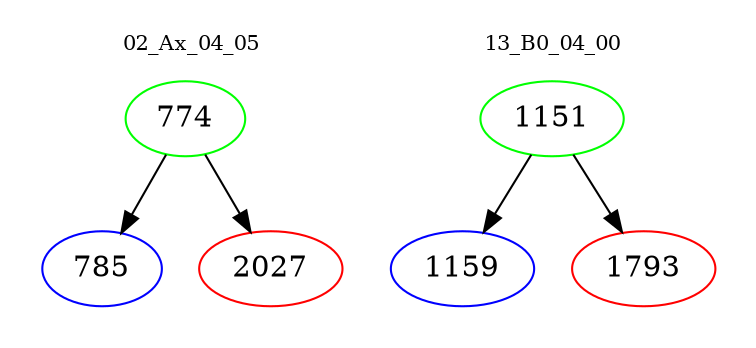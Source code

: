 digraph{
subgraph cluster_0 {
color = white
label = "02_Ax_04_05";
fontsize=10;
T0_774 [label="774", color="green"]
T0_774 -> T0_785 [color="black"]
T0_785 [label="785", color="blue"]
T0_774 -> T0_2027 [color="black"]
T0_2027 [label="2027", color="red"]
}
subgraph cluster_1 {
color = white
label = "13_B0_04_00";
fontsize=10;
T1_1151 [label="1151", color="green"]
T1_1151 -> T1_1159 [color="black"]
T1_1159 [label="1159", color="blue"]
T1_1151 -> T1_1793 [color="black"]
T1_1793 [label="1793", color="red"]
}
}
